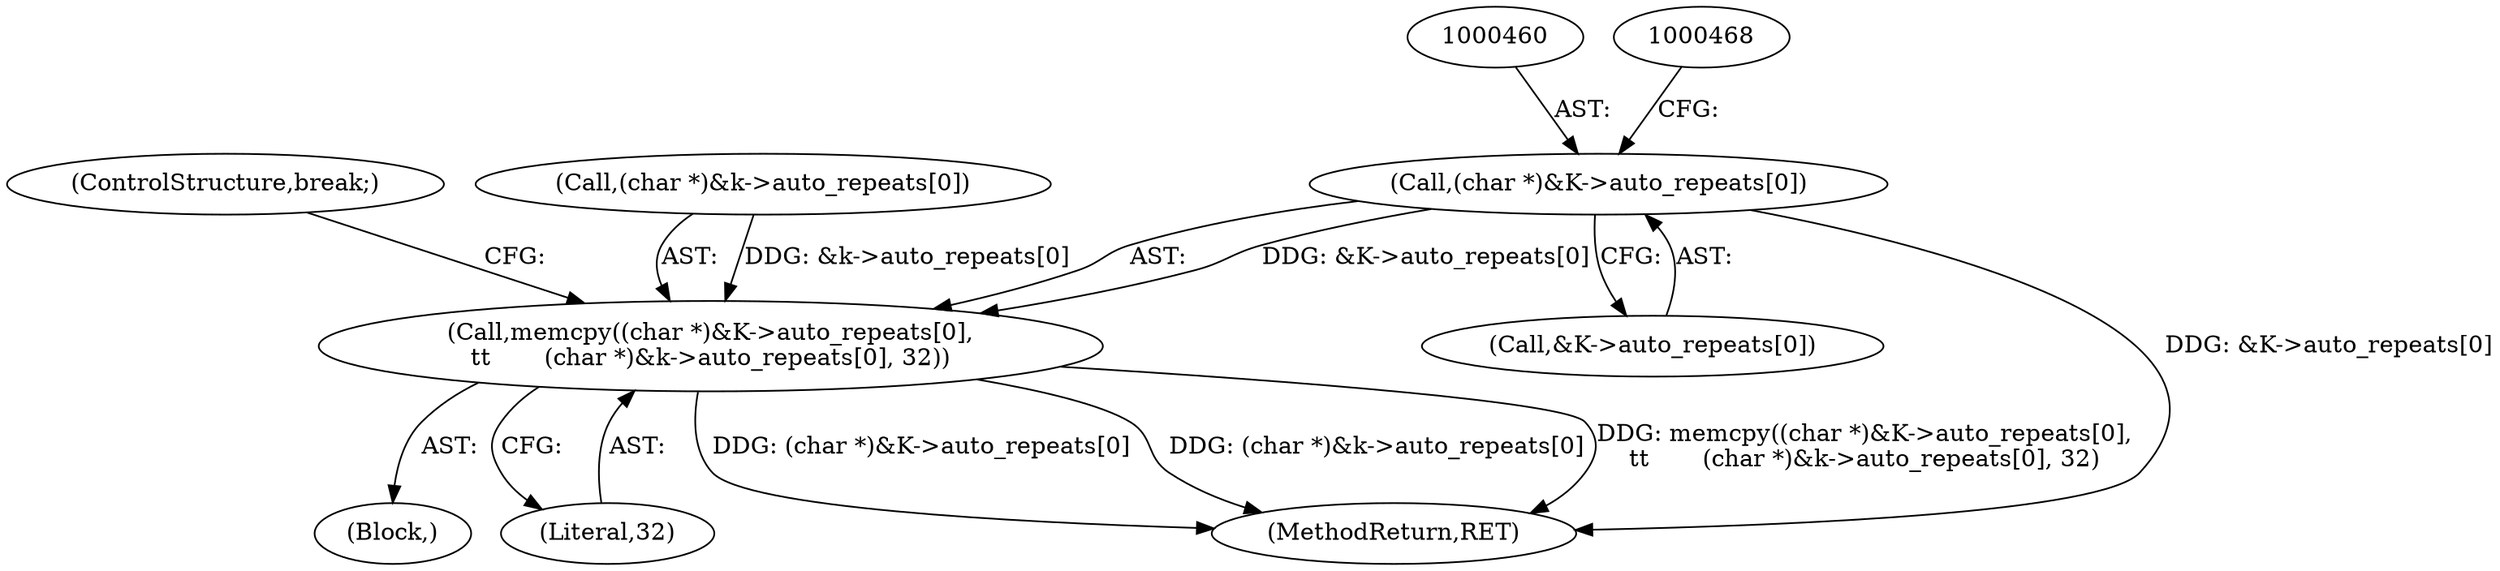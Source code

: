 digraph "0_libXi_19a9cd607de73947fcfb104682f203ffe4e1f4e5_1@array" {
"1000459" [label="(Call,(char *)&K->auto_repeats[0])"];
"1000458" [label="(Call,memcpy((char *)&K->auto_repeats[0],\n\t\t       (char *)&k->auto_repeats[0], 32))"];
"1000458" [label="(Call,memcpy((char *)&K->auto_repeats[0],\n\t\t       (char *)&k->auto_repeats[0], 32))"];
"1000459" [label="(Call,(char *)&K->auto_repeats[0])"];
"1000390" [label="(Block,)"];
"1000475" [label="(Literal,32)"];
"1000476" [label="(ControlStructure,break;)"];
"1000467" [label="(Call,(char *)&k->auto_repeats[0])"];
"1000461" [label="(Call,&K->auto_repeats[0])"];
"1000775" [label="(MethodReturn,RET)"];
"1000459" -> "1000458"  [label="AST: "];
"1000459" -> "1000461"  [label="CFG: "];
"1000460" -> "1000459"  [label="AST: "];
"1000461" -> "1000459"  [label="AST: "];
"1000468" -> "1000459"  [label="CFG: "];
"1000459" -> "1000775"  [label="DDG: &K->auto_repeats[0]"];
"1000459" -> "1000458"  [label="DDG: &K->auto_repeats[0]"];
"1000458" -> "1000390"  [label="AST: "];
"1000458" -> "1000475"  [label="CFG: "];
"1000467" -> "1000458"  [label="AST: "];
"1000475" -> "1000458"  [label="AST: "];
"1000476" -> "1000458"  [label="CFG: "];
"1000458" -> "1000775"  [label="DDG: (char *)&K->auto_repeats[0]"];
"1000458" -> "1000775"  [label="DDG: (char *)&k->auto_repeats[0]"];
"1000458" -> "1000775"  [label="DDG: memcpy((char *)&K->auto_repeats[0],\n\t\t       (char *)&k->auto_repeats[0], 32)"];
"1000467" -> "1000458"  [label="DDG: &k->auto_repeats[0]"];
}
